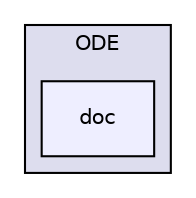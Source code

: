 digraph "src/ODE/doc" {
  bgcolor=transparent;
  compound=true
  node [ fontsize="10", fontname="Helvetica"];
  edge [ labelfontsize="10", labelfontname="Helvetica"];
  subgraph clusterdir_e47b7a1cb0d621da2e060462b00c1c76 {
    graph [ bgcolor="#ddddee", pencolor="black", label="ODE" fontname="Helvetica", fontsize="10", URL="dir_e47b7a1cb0d621da2e060462b00c1c76.html"]
  dir_d7c54b43186f5b228def8dda1abd9c66 [shape=box, label="doc", style="filled", fillcolor="#eeeeff", pencolor="black", URL="dir_d7c54b43186f5b228def8dda1abd9c66.html"];
  }
}
